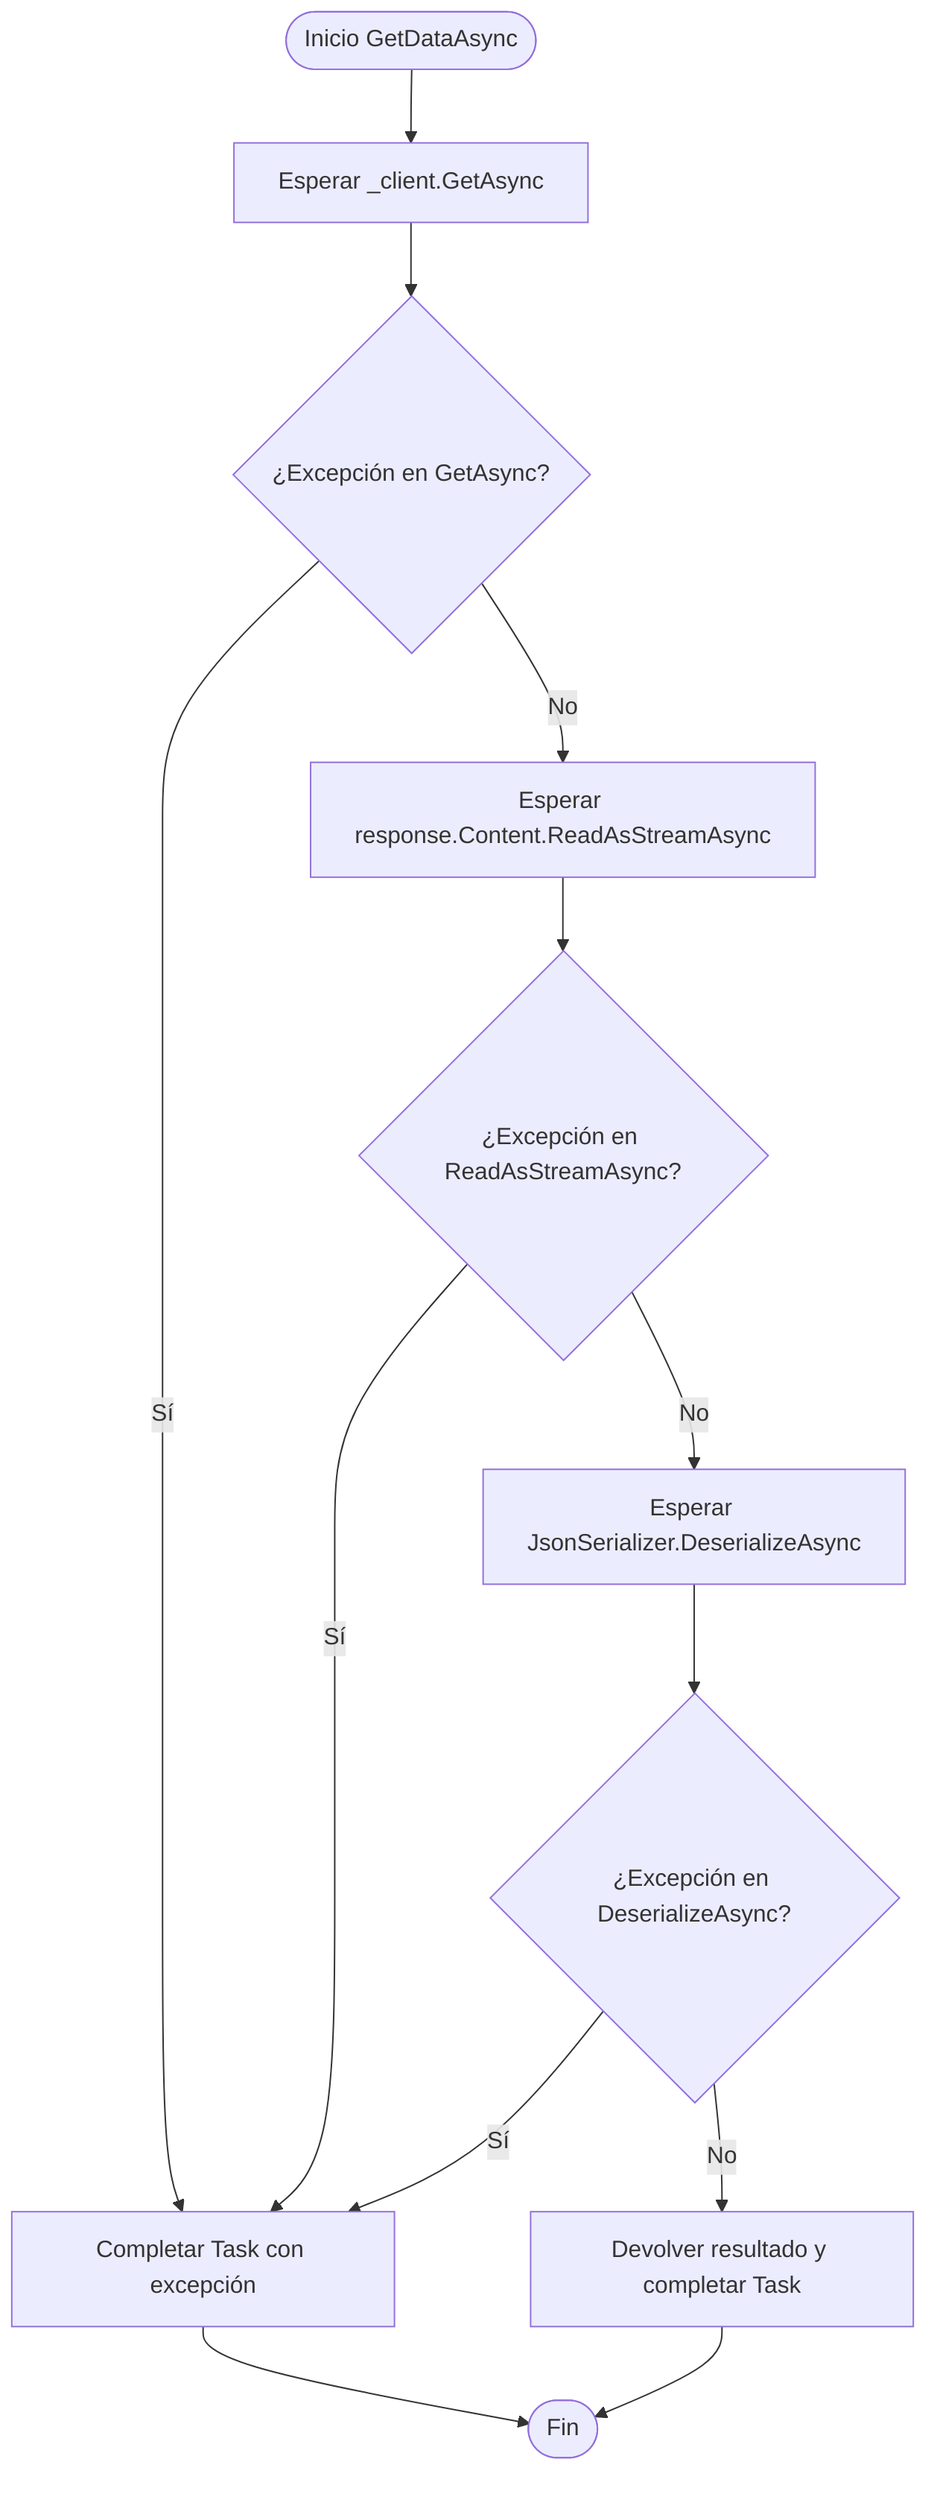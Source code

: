 flowchart TD
    Start([Inicio GetDataAsync])
    Await1[Esperar _client.GetAsync]
    Check1{¿Excepción en GetAsync?}
    Await2[Esperar response.Content.ReadAsStreamAsync]
    Check2{¿Excepción en ReadAsStreamAsync?}
    Await3[Esperar JsonSerializer.DeserializeAsync]
    Check3{¿Excepción en DeserializeAsync?}
    Return[Devolver resultado y completar Task]
    Exception[Completar Task con excepción]
    End([Fin])

    Start --> Await1
    Await1 --> Check1
    Check1 -- Sí --> Exception
    Check1 -- No --> Await2
    Await2 --> Check2
    Check2 -- Sí --> Exception
    Check2 -- No --> Await3
    Await3 --> Check3
    Check3 -- Sí --> Exception
    Check3 -- No --> Return
    Return --> End
    Exception --> End